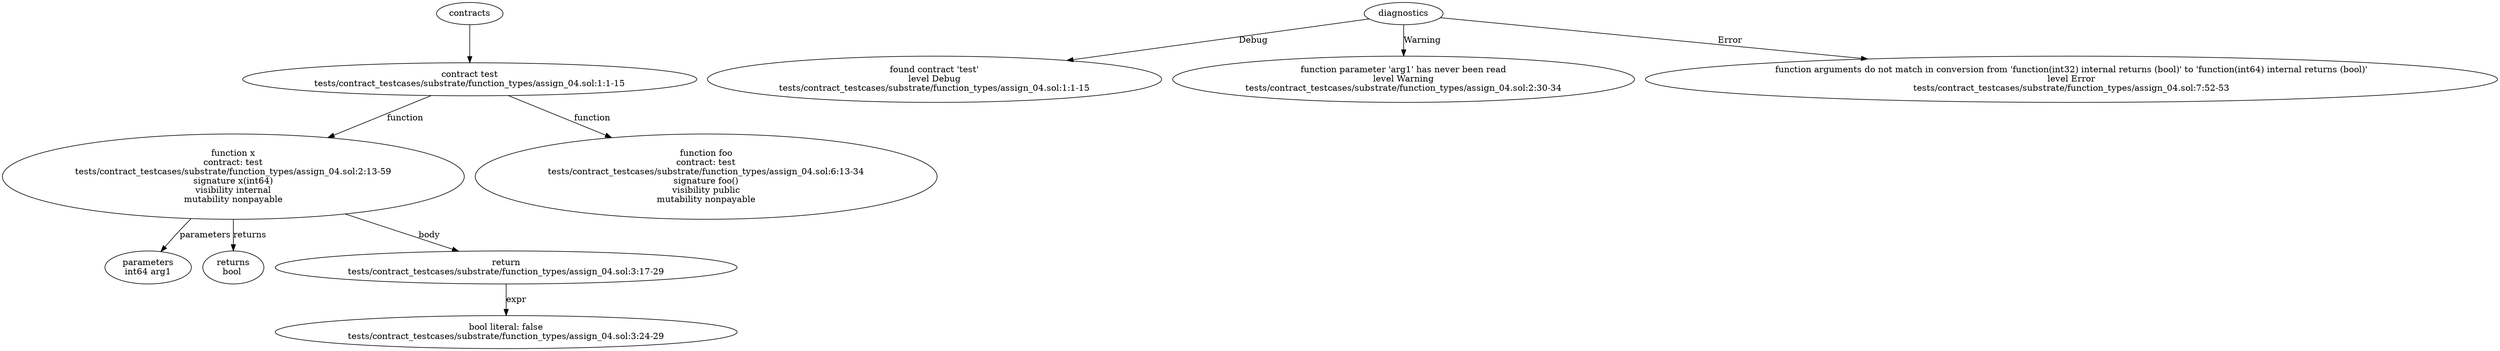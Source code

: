strict digraph "tests/contract_testcases/substrate/function_types/assign_04.sol" {
	contract [label="contract test\ntests/contract_testcases/substrate/function_types/assign_04.sol:1:1-15"]
	x [label="function x\ncontract: test\ntests/contract_testcases/substrate/function_types/assign_04.sol:2:13-59\nsignature x(int64)\nvisibility internal\nmutability nonpayable"]
	parameters [label="parameters\nint64 arg1"]
	returns [label="returns\nbool "]
	return [label="return\ntests/contract_testcases/substrate/function_types/assign_04.sol:3:17-29"]
	bool_literal [label="bool literal: false\ntests/contract_testcases/substrate/function_types/assign_04.sol:3:24-29"]
	foo [label="function foo\ncontract: test\ntests/contract_testcases/substrate/function_types/assign_04.sol:6:13-34\nsignature foo()\nvisibility public\nmutability nonpayable"]
	diagnostic [label="found contract 'test'\nlevel Debug\ntests/contract_testcases/substrate/function_types/assign_04.sol:1:1-15"]
	diagnostic_10 [label="function parameter 'arg1' has never been read\nlevel Warning\ntests/contract_testcases/substrate/function_types/assign_04.sol:2:30-34"]
	diagnostic_11 [label="function arguments do not match in conversion from 'function(int32) internal returns (bool)' to 'function(int64) internal returns (bool)'\nlevel Error\ntests/contract_testcases/substrate/function_types/assign_04.sol:7:52-53"]
	contracts -> contract
	contract -> x [label="function"]
	x -> parameters [label="parameters"]
	x -> returns [label="returns"]
	x -> return [label="body"]
	return -> bool_literal [label="expr"]
	contract -> foo [label="function"]
	diagnostics -> diagnostic [label="Debug"]
	diagnostics -> diagnostic_10 [label="Warning"]
	diagnostics -> diagnostic_11 [label="Error"]
}
